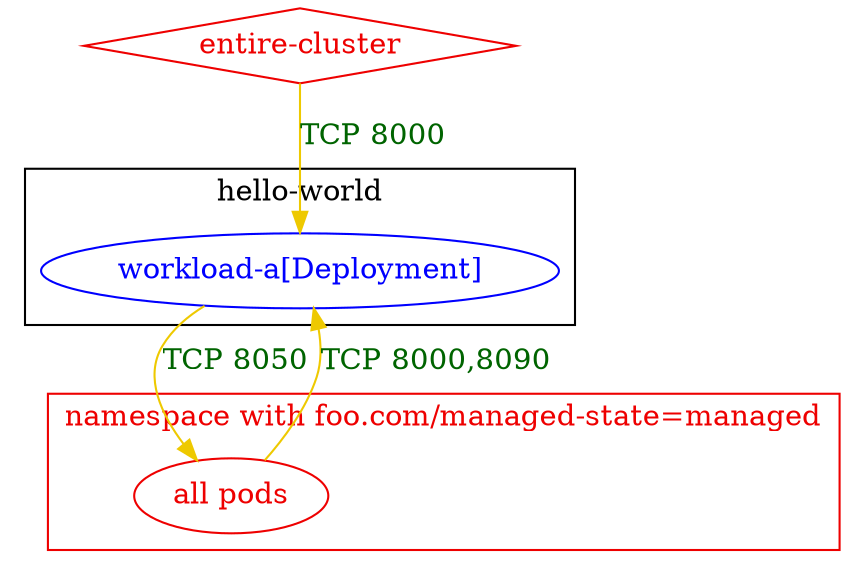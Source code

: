 digraph {
	subgraph "cluster_hello_world" {
		color="black"
		fontcolor="black"
		"hello-world/workload-a[Deployment]" [label="workload-a[Deployment]" color="blue" fontcolor="blue"]
		label="hello-world"
	}
	subgraph "cluster_namespace with foo.com/managed_state=managed" {
		color="red2"
		fontcolor="red2"
		"all pods_in_foo.com/managed-state=managed" [label="all pods" color="red2" fontcolor="red2"]
		label="namespace with foo.com/managed-state=managed"
	}
	"entire-cluster" [label="entire-cluster" color="red2" fontcolor="red2" shape=diamond]
	"all pods_in_foo.com/managed-state=managed" -> "hello-world/workload-a[Deployment]" [label="TCP 8000,8090" color="gold2" fontcolor="darkgreen"]
	"entire-cluster" -> "hello-world/workload-a[Deployment]" [label="TCP 8000" color="gold2" fontcolor="darkgreen"]
	"hello-world/workload-a[Deployment]" -> "all pods_in_foo.com/managed-state=managed" [label="TCP 8050" color="gold2" fontcolor="darkgreen"]
}
